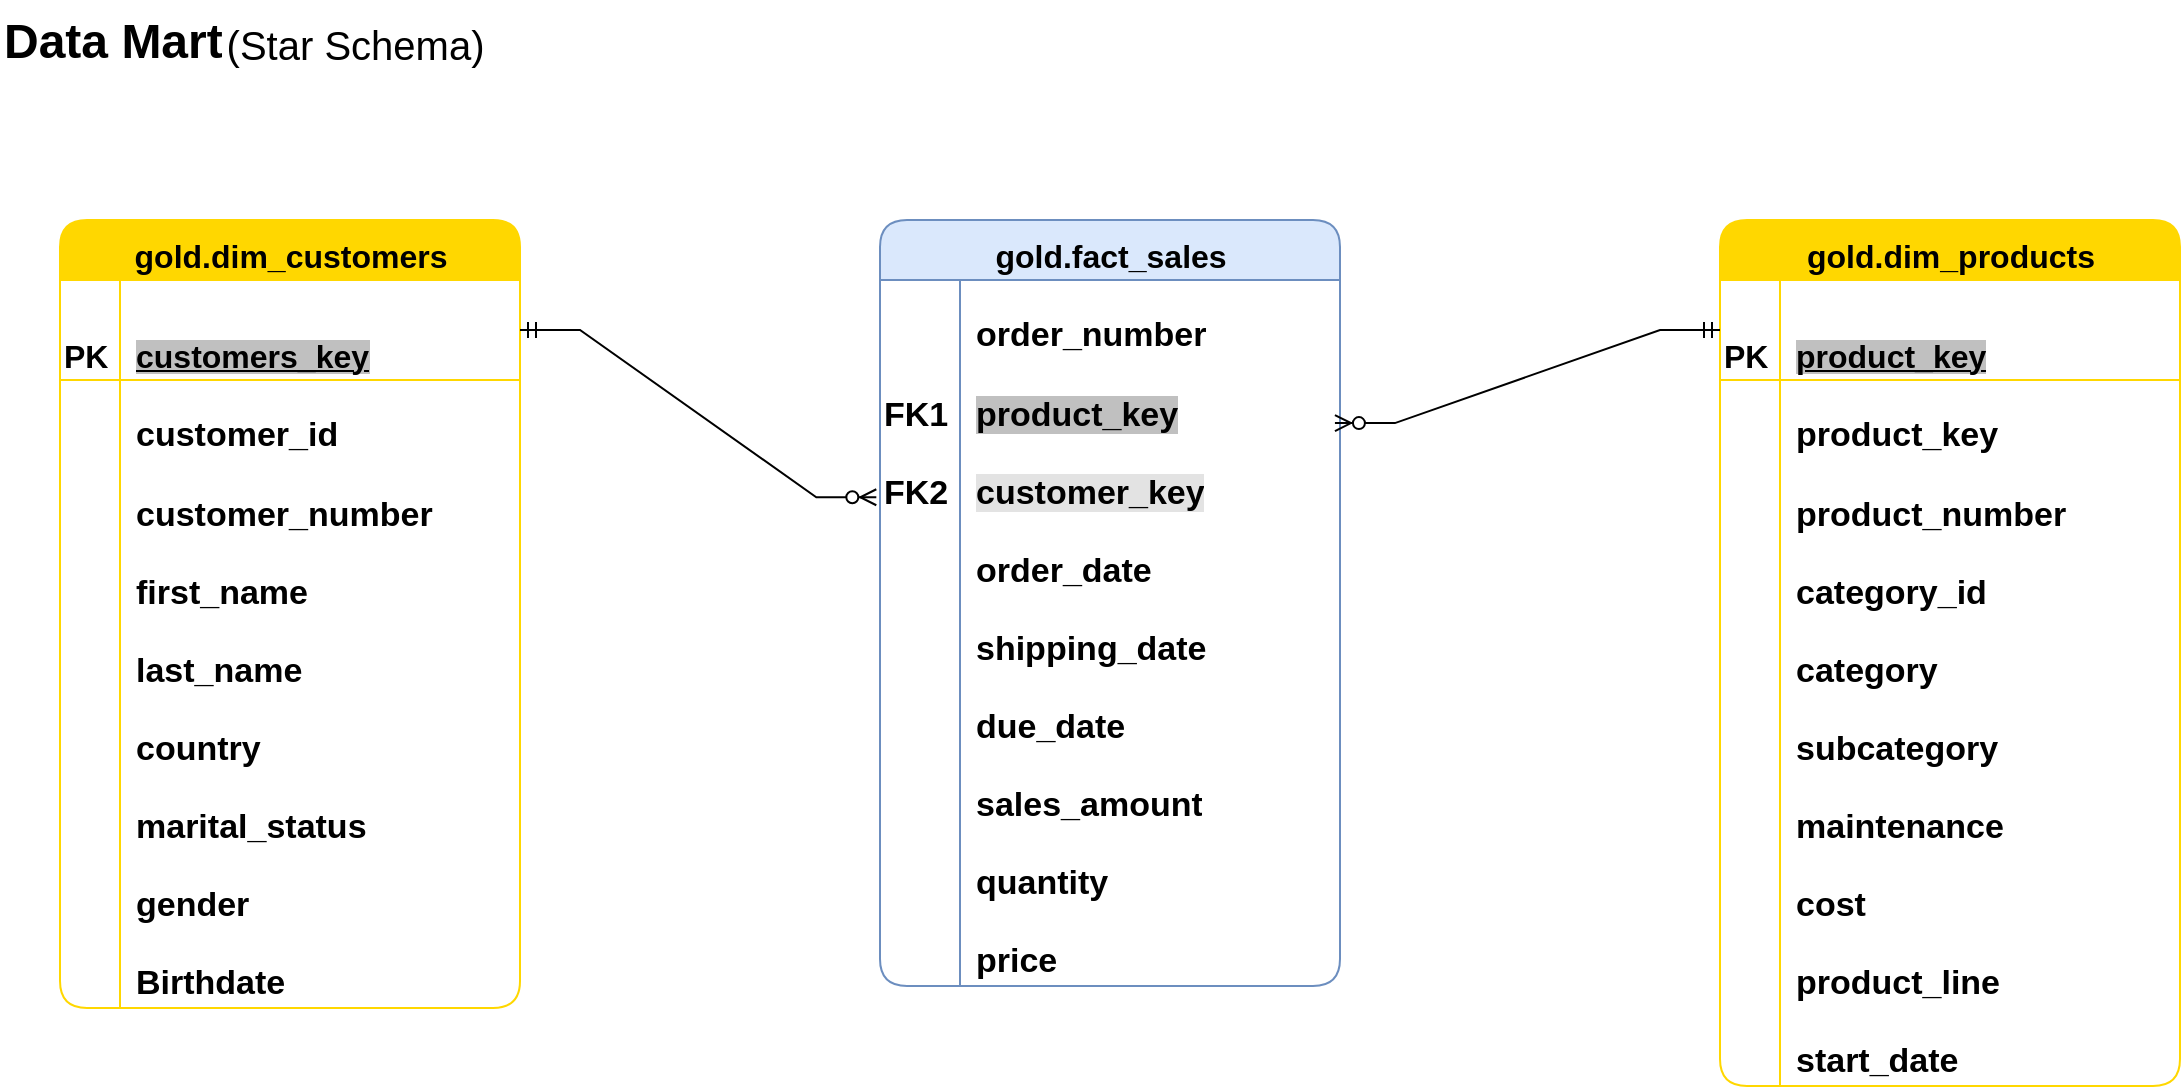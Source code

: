 <mxfile version="28.0.6">
  <diagram name="Page-1" id="YQTs-YEjrXhSoh_PITMP">
    <mxGraphModel dx="1028" dy="595" grid="1" gridSize="10" guides="1" tooltips="1" connect="1" arrows="1" fold="1" page="1" pageScale="1" pageWidth="1169" pageHeight="827" math="0" shadow="0">
      <root>
        <mxCell id="0" />
        <mxCell id="1" parent="0" />
        <mxCell id="7GvM1YG2zj2Vh1NtfJTj-1" value="&lt;h1 style=&quot;margin-top: 0px;&quot;&gt;&lt;span style=&quot;background-color: transparent; color: light-dark(rgb(0, 0, 0), rgb(255, 255, 255));&quot;&gt;Data Mart&lt;/span&gt;&lt;/h1&gt;" style="text;html=1;whiteSpace=wrap;overflow=hidden;rounded=0;" vertex="1" parent="1">
          <mxGeometry x="10" y="10" width="290" height="40" as="geometry" />
        </mxCell>
        <mxCell id="7GvM1YG2zj2Vh1NtfJTj-2" value="&lt;h1 style=&quot;text-align: left; margin-top: 0px;&quot;&gt;&lt;span style=&quot;background-color: transparent; color: light-dark(rgb(0, 0, 0), rgb(255, 255, 255));&quot;&gt;&lt;span style=&quot;font-weight: normal;&quot;&gt;&lt;font style=&quot;font-size: 20px;&quot;&gt;&amp;nbsp;(Star Schema)&lt;/font&gt;&lt;/span&gt;&lt;/span&gt;&lt;/h1&gt;" style="text;html=1;align=center;verticalAlign=middle;whiteSpace=wrap;rounded=0;" vertex="1" parent="1">
          <mxGeometry x="110" y="20" width="150" height="40" as="geometry" />
        </mxCell>
        <mxCell id="7GvM1YG2zj2Vh1NtfJTj-16" value="gold.dim_customers" style="shape=table;startSize=30;container=1;collapsible=1;childLayout=tableLayout;fixedRows=1;rowLines=0;fontStyle=1;align=center;resizeLast=1;html=1;rounded=1;fillColor=#FFD700;strokeColor=#FFD700;labelBackgroundColor=none;fontSize=16;swimlaneLine=1;verticalAlign=bottom;direction=east;flipH=1;flipV=0;" vertex="1" parent="1">
          <mxGeometry x="40" y="120" width="230" height="394" as="geometry" />
        </mxCell>
        <mxCell id="7GvM1YG2zj2Vh1NtfJTj-17" value="" style="shape=tableRow;horizontal=0;startSize=0;swimlaneHead=0;swimlaneBody=0;fillColor=none;collapsible=0;dropTarget=0;points=[[0,0.5],[1,0.5]];portConstraint=eastwest;top=0;left=0;right=0;bottom=1;strokeColor=#FFD700;fontStyle=1;verticalAlign=bottom;align=left;" vertex="1" parent="7GvM1YG2zj2Vh1NtfJTj-16">
          <mxGeometry y="30" width="230" height="50" as="geometry" />
        </mxCell>
        <mxCell id="7GvM1YG2zj2Vh1NtfJTj-18" value="&lt;font style=&quot;font-size: 16px;&quot;&gt;PK&lt;/font&gt;" style="shape=partialRectangle;connectable=0;fillColor=none;top=0;left=0;bottom=0;right=0;fontStyle=1;overflow=hidden;whiteSpace=wrap;html=1;strokeColor=#FFD700;verticalAlign=bottom;align=left;" vertex="1" parent="7GvM1YG2zj2Vh1NtfJTj-17">
          <mxGeometry width="30" height="50" as="geometry">
            <mxRectangle width="30" height="50" as="alternateBounds" />
          </mxGeometry>
        </mxCell>
        <mxCell id="7GvM1YG2zj2Vh1NtfJTj-19" value="&lt;font style=&quot;font-size: 16px; background-color: rgb(192, 192, 192);&quot;&gt;customers_key&lt;/font&gt;" style="shape=partialRectangle;connectable=0;fillColor=none;top=0;left=0;bottom=0;right=0;align=left;spacingLeft=6;fontStyle=5;overflow=hidden;whiteSpace=wrap;html=1;strokeColor=#FFD700;verticalAlign=bottom;" vertex="1" parent="7GvM1YG2zj2Vh1NtfJTj-17">
          <mxGeometry x="30" width="200" height="50" as="geometry">
            <mxRectangle width="200" height="50" as="alternateBounds" />
          </mxGeometry>
        </mxCell>
        <mxCell id="7GvM1YG2zj2Vh1NtfJTj-20" value="" style="shape=tableRow;horizontal=0;startSize=0;swimlaneHead=0;swimlaneBody=0;fillColor=none;collapsible=0;dropTarget=0;points=[[0,0.5],[1,0.5]];portConstraint=eastwest;top=0;left=0;right=0;bottom=0;fontSize=17;strokeColor=#FFD700;fontStyle=1;verticalAlign=bottom;align=left;" vertex="1" parent="7GvM1YG2zj2Vh1NtfJTj-16">
          <mxGeometry y="80" width="230" height="40" as="geometry" />
        </mxCell>
        <mxCell id="7GvM1YG2zj2Vh1NtfJTj-21" value="" style="shape=partialRectangle;connectable=0;fillColor=none;top=0;left=0;bottom=0;right=0;editable=1;overflow=hidden;whiteSpace=wrap;html=1;fontSize=17;strokeColor=#FFD700;fontStyle=1;verticalAlign=bottom;align=left;" vertex="1" parent="7GvM1YG2zj2Vh1NtfJTj-20">
          <mxGeometry width="30" height="40" as="geometry">
            <mxRectangle width="30" height="40" as="alternateBounds" />
          </mxGeometry>
        </mxCell>
        <mxCell id="7GvM1YG2zj2Vh1NtfJTj-22" value="customer_id" style="shape=partialRectangle;connectable=0;fillColor=none;top=0;left=0;bottom=0;right=0;align=left;spacingLeft=6;overflow=hidden;whiteSpace=wrap;html=1;fontSize=17;strokeColor=#FFD700;fontStyle=1;verticalAlign=bottom;" vertex="1" parent="7GvM1YG2zj2Vh1NtfJTj-20">
          <mxGeometry x="30" width="200" height="40" as="geometry">
            <mxRectangle width="200" height="40" as="alternateBounds" />
          </mxGeometry>
        </mxCell>
        <mxCell id="7GvM1YG2zj2Vh1NtfJTj-23" value="" style="shape=tableRow;horizontal=0;startSize=0;swimlaneHead=0;swimlaneBody=0;fillColor=none;collapsible=0;dropTarget=0;points=[[0,0.5],[1,0.5]];portConstraint=eastwest;top=0;left=0;right=0;bottom=0;fontSize=17;strokeColor=#FFD700;fontStyle=1;verticalAlign=bottom;align=left;" vertex="1" parent="7GvM1YG2zj2Vh1NtfJTj-16">
          <mxGeometry y="120" width="230" height="40" as="geometry" />
        </mxCell>
        <mxCell id="7GvM1YG2zj2Vh1NtfJTj-24" value="" style="shape=partialRectangle;connectable=0;fillColor=none;top=0;left=0;bottom=0;right=0;editable=1;overflow=hidden;whiteSpace=wrap;html=1;fontSize=17;strokeColor=#FFD700;fontStyle=1;verticalAlign=bottom;align=left;" vertex="1" parent="7GvM1YG2zj2Vh1NtfJTj-23">
          <mxGeometry width="30" height="40" as="geometry">
            <mxRectangle width="30" height="40" as="alternateBounds" />
          </mxGeometry>
        </mxCell>
        <mxCell id="7GvM1YG2zj2Vh1NtfJTj-25" value="customer_number&lt;span style=&quot;white-space: pre;&quot;&gt;&#x9;&lt;/span&gt;&lt;span style=&quot;white-space: pre;&quot;&gt;&#x9;&lt;/span&gt;" style="shape=partialRectangle;connectable=0;fillColor=none;top=0;left=0;bottom=0;right=0;align=left;spacingLeft=6;overflow=hidden;whiteSpace=wrap;html=1;fontSize=17;strokeColor=#FFD700;fontStyle=1;verticalAlign=bottom;" vertex="1" parent="7GvM1YG2zj2Vh1NtfJTj-23">
          <mxGeometry x="30" width="200" height="40" as="geometry">
            <mxRectangle width="200" height="40" as="alternateBounds" />
          </mxGeometry>
        </mxCell>
        <mxCell id="7GvM1YG2zj2Vh1NtfJTj-26" value="" style="shape=tableRow;horizontal=0;startSize=0;swimlaneHead=0;swimlaneBody=0;fillColor=none;collapsible=0;dropTarget=0;points=[[0,0.5],[1,0.5]];portConstraint=eastwest;top=0;left=0;right=0;bottom=0;fontSize=17;strokeColor=#FFD700;fontStyle=1;verticalAlign=bottom;align=left;" vertex="1" parent="7GvM1YG2zj2Vh1NtfJTj-16">
          <mxGeometry y="160" width="230" height="39" as="geometry" />
        </mxCell>
        <mxCell id="7GvM1YG2zj2Vh1NtfJTj-27" value="" style="shape=partialRectangle;connectable=0;fillColor=none;top=0;left=0;bottom=0;right=0;editable=1;overflow=hidden;whiteSpace=wrap;html=1;fontSize=17;strokeColor=#FFD700;fontStyle=1;verticalAlign=bottom;align=left;" vertex="1" parent="7GvM1YG2zj2Vh1NtfJTj-26">
          <mxGeometry width="30" height="39" as="geometry">
            <mxRectangle width="30" height="39" as="alternateBounds" />
          </mxGeometry>
        </mxCell>
        <mxCell id="7GvM1YG2zj2Vh1NtfJTj-28" value="first_name" style="shape=partialRectangle;connectable=0;fillColor=none;top=0;left=0;bottom=0;right=0;align=left;spacingLeft=6;overflow=hidden;whiteSpace=wrap;html=1;fontSize=17;strokeColor=#FFD700;fontStyle=1;verticalAlign=bottom;" vertex="1" parent="7GvM1YG2zj2Vh1NtfJTj-26">
          <mxGeometry x="30" width="200" height="39" as="geometry">
            <mxRectangle width="200" height="39" as="alternateBounds" />
          </mxGeometry>
        </mxCell>
        <mxCell id="7GvM1YG2zj2Vh1NtfJTj-44" value="" style="shape=tableRow;horizontal=0;startSize=0;swimlaneHead=0;swimlaneBody=0;fillColor=none;collapsible=0;dropTarget=0;points=[[0,0.5],[1,0.5]];portConstraint=eastwest;top=0;left=0;right=0;bottom=0;fontSize=17;strokeColor=#FFD700;fontStyle=1;verticalAlign=bottom;align=left;" vertex="1" parent="7GvM1YG2zj2Vh1NtfJTj-16">
          <mxGeometry y="199" width="230" height="39" as="geometry" />
        </mxCell>
        <mxCell id="7GvM1YG2zj2Vh1NtfJTj-45" value="" style="shape=partialRectangle;connectable=0;fillColor=none;top=0;left=0;bottom=0;right=0;editable=1;overflow=hidden;whiteSpace=wrap;html=1;fontSize=17;strokeColor=#FFD700;fontStyle=1;verticalAlign=bottom;align=left;" vertex="1" parent="7GvM1YG2zj2Vh1NtfJTj-44">
          <mxGeometry width="30" height="39" as="geometry">
            <mxRectangle width="30" height="39" as="alternateBounds" />
          </mxGeometry>
        </mxCell>
        <mxCell id="7GvM1YG2zj2Vh1NtfJTj-46" value="last_name" style="shape=partialRectangle;connectable=0;fillColor=none;top=0;left=0;bottom=0;right=0;align=left;spacingLeft=6;overflow=hidden;whiteSpace=wrap;html=1;fontSize=17;strokeColor=#FFD700;fontStyle=1;verticalAlign=bottom;" vertex="1" parent="7GvM1YG2zj2Vh1NtfJTj-44">
          <mxGeometry x="30" width="200" height="39" as="geometry">
            <mxRectangle width="200" height="39" as="alternateBounds" />
          </mxGeometry>
        </mxCell>
        <mxCell id="7GvM1YG2zj2Vh1NtfJTj-47" value="" style="shape=tableRow;horizontal=0;startSize=0;swimlaneHead=0;swimlaneBody=0;fillColor=none;collapsible=0;dropTarget=0;points=[[0,0.5],[1,0.5]];portConstraint=eastwest;top=0;left=0;right=0;bottom=0;fontSize=17;strokeColor=#FFD700;fontStyle=1;verticalAlign=bottom;align=left;" vertex="1" parent="7GvM1YG2zj2Vh1NtfJTj-16">
          <mxGeometry y="238" width="230" height="39" as="geometry" />
        </mxCell>
        <mxCell id="7GvM1YG2zj2Vh1NtfJTj-48" value="" style="shape=partialRectangle;connectable=0;fillColor=none;top=0;left=0;bottom=0;right=0;editable=1;overflow=hidden;whiteSpace=wrap;html=1;fontSize=17;strokeColor=#FFD700;fontStyle=1;verticalAlign=bottom;align=left;" vertex="1" parent="7GvM1YG2zj2Vh1NtfJTj-47">
          <mxGeometry width="30" height="39" as="geometry">
            <mxRectangle width="30" height="39" as="alternateBounds" />
          </mxGeometry>
        </mxCell>
        <mxCell id="7GvM1YG2zj2Vh1NtfJTj-49" value="country&lt;span style=&quot;white-space: pre;&quot;&gt;&#x9;&lt;/span&gt;&lt;span style=&quot;white-space: pre;&quot;&gt;&#x9;&lt;/span&gt;&lt;span style=&quot;white-space: pre;&quot;&gt;&#x9;&lt;/span&gt;&lt;span style=&quot;white-space: pre;&quot;&gt;&#x9;&lt;/span&gt;&lt;span style=&quot;white-space: pre;&quot;&gt;&#x9;&lt;/span&gt;" style="shape=partialRectangle;connectable=0;fillColor=none;top=0;left=0;bottom=0;right=0;align=left;spacingLeft=6;overflow=hidden;whiteSpace=wrap;html=1;fontSize=17;strokeColor=#FFD700;fontStyle=1;verticalAlign=bottom;" vertex="1" parent="7GvM1YG2zj2Vh1NtfJTj-47">
          <mxGeometry x="30" width="200" height="39" as="geometry">
            <mxRectangle width="200" height="39" as="alternateBounds" />
          </mxGeometry>
        </mxCell>
        <mxCell id="7GvM1YG2zj2Vh1NtfJTj-50" value="" style="shape=tableRow;horizontal=0;startSize=0;swimlaneHead=0;swimlaneBody=0;fillColor=none;collapsible=0;dropTarget=0;points=[[0,0.5],[1,0.5]];portConstraint=eastwest;top=0;left=0;right=0;bottom=0;fontSize=17;strokeColor=#FFD700;fontStyle=1;verticalAlign=bottom;align=left;" vertex="1" parent="7GvM1YG2zj2Vh1NtfJTj-16">
          <mxGeometry y="277" width="230" height="39" as="geometry" />
        </mxCell>
        <mxCell id="7GvM1YG2zj2Vh1NtfJTj-51" value="" style="shape=partialRectangle;connectable=0;fillColor=none;top=0;left=0;bottom=0;right=0;editable=1;overflow=hidden;whiteSpace=wrap;html=1;fontSize=17;strokeColor=#FFD700;fontStyle=1;verticalAlign=bottom;align=left;" vertex="1" parent="7GvM1YG2zj2Vh1NtfJTj-50">
          <mxGeometry width="30" height="39" as="geometry">
            <mxRectangle width="30" height="39" as="alternateBounds" />
          </mxGeometry>
        </mxCell>
        <mxCell id="7GvM1YG2zj2Vh1NtfJTj-52" value="marital_status" style="shape=partialRectangle;connectable=0;fillColor=none;top=0;left=0;bottom=0;right=0;align=left;spacingLeft=6;overflow=hidden;whiteSpace=wrap;html=1;fontSize=17;strokeColor=#FFD700;fontStyle=1;verticalAlign=bottom;" vertex="1" parent="7GvM1YG2zj2Vh1NtfJTj-50">
          <mxGeometry x="30" width="200" height="39" as="geometry">
            <mxRectangle width="200" height="39" as="alternateBounds" />
          </mxGeometry>
        </mxCell>
        <mxCell id="7GvM1YG2zj2Vh1NtfJTj-53" value="" style="shape=tableRow;horizontal=0;startSize=0;swimlaneHead=0;swimlaneBody=0;fillColor=none;collapsible=0;dropTarget=0;points=[[0,0.5],[1,0.5]];portConstraint=eastwest;top=0;left=0;right=0;bottom=0;fontSize=17;strokeColor=#FFD700;fontStyle=1;verticalAlign=bottom;align=left;" vertex="1" parent="7GvM1YG2zj2Vh1NtfJTj-16">
          <mxGeometry y="316" width="230" height="39" as="geometry" />
        </mxCell>
        <mxCell id="7GvM1YG2zj2Vh1NtfJTj-54" value="" style="shape=partialRectangle;connectable=0;fillColor=none;top=0;left=0;bottom=0;right=0;editable=1;overflow=hidden;whiteSpace=wrap;html=1;fontSize=17;strokeColor=#FFD700;fontStyle=1;verticalAlign=bottom;align=left;" vertex="1" parent="7GvM1YG2zj2Vh1NtfJTj-53">
          <mxGeometry width="30" height="39" as="geometry">
            <mxRectangle width="30" height="39" as="alternateBounds" />
          </mxGeometry>
        </mxCell>
        <mxCell id="7GvM1YG2zj2Vh1NtfJTj-55" value="gender" style="shape=partialRectangle;connectable=0;fillColor=none;top=0;left=0;bottom=0;right=0;align=left;spacingLeft=6;overflow=hidden;whiteSpace=wrap;html=1;fontSize=17;strokeColor=#FFD700;fontStyle=1;verticalAlign=bottom;" vertex="1" parent="7GvM1YG2zj2Vh1NtfJTj-53">
          <mxGeometry x="30" width="200" height="39" as="geometry">
            <mxRectangle width="200" height="39" as="alternateBounds" />
          </mxGeometry>
        </mxCell>
        <mxCell id="7GvM1YG2zj2Vh1NtfJTj-56" value="" style="shape=tableRow;horizontal=0;startSize=0;swimlaneHead=0;swimlaneBody=0;fillColor=none;collapsible=0;dropTarget=0;points=[[0,0.5],[1,0.5]];portConstraint=eastwest;top=0;left=0;right=0;bottom=0;fontSize=17;strokeColor=#FFD700;fontStyle=1;verticalAlign=bottom;align=left;" vertex="1" parent="7GvM1YG2zj2Vh1NtfJTj-16">
          <mxGeometry y="355" width="230" height="39" as="geometry" />
        </mxCell>
        <mxCell id="7GvM1YG2zj2Vh1NtfJTj-57" value="" style="shape=partialRectangle;connectable=0;fillColor=none;top=0;left=0;bottom=0;right=0;editable=1;overflow=hidden;whiteSpace=wrap;html=1;fontSize=17;strokeColor=#FFD700;fontStyle=1;verticalAlign=bottom;align=left;" vertex="1" parent="7GvM1YG2zj2Vh1NtfJTj-56">
          <mxGeometry width="30" height="39" as="geometry">
            <mxRectangle width="30" height="39" as="alternateBounds" />
          </mxGeometry>
        </mxCell>
        <mxCell id="7GvM1YG2zj2Vh1NtfJTj-58" value="Birthdate" style="shape=partialRectangle;connectable=0;fillColor=none;top=0;left=0;bottom=0;right=0;align=left;spacingLeft=6;overflow=hidden;whiteSpace=wrap;html=1;fontSize=17;strokeColor=#FFD700;fontStyle=1;verticalAlign=bottom;" vertex="1" parent="7GvM1YG2zj2Vh1NtfJTj-56">
          <mxGeometry x="30" width="200" height="39" as="geometry">
            <mxRectangle width="200" height="39" as="alternateBounds" />
          </mxGeometry>
        </mxCell>
        <mxCell id="7GvM1YG2zj2Vh1NtfJTj-98" value="gold.fact_sales" style="shape=table;startSize=30;container=1;collapsible=1;childLayout=tableLayout;fixedRows=1;rowLines=0;fontStyle=1;align=center;resizeLast=1;html=1;rounded=1;fillColor=#dae8fc;strokeColor=#6c8ebf;labelBackgroundColor=none;fontSize=16;swimlaneLine=1;verticalAlign=bottom;direction=east;flipH=1;flipV=0;" vertex="1" parent="1">
          <mxGeometry x="450" y="120" width="230" height="383" as="geometry" />
        </mxCell>
        <mxCell id="7GvM1YG2zj2Vh1NtfJTj-102" value="" style="shape=tableRow;horizontal=0;startSize=0;swimlaneHead=0;swimlaneBody=0;fillColor=none;collapsible=0;dropTarget=0;points=[[0,0.5],[1,0.5]];portConstraint=eastwest;top=0;left=0;right=0;bottom=0;fontSize=17;strokeColor=#FFD700;fontStyle=1;verticalAlign=bottom;align=left;" vertex="1" parent="7GvM1YG2zj2Vh1NtfJTj-98">
          <mxGeometry y="30" width="230" height="40" as="geometry" />
        </mxCell>
        <mxCell id="7GvM1YG2zj2Vh1NtfJTj-103" value="" style="shape=partialRectangle;connectable=0;fillColor=none;top=0;left=0;bottom=0;right=0;editable=1;overflow=hidden;whiteSpace=wrap;html=1;fontSize=17;strokeColor=#FFD700;fontStyle=1;verticalAlign=bottom;align=left;" vertex="1" parent="7GvM1YG2zj2Vh1NtfJTj-102">
          <mxGeometry width="40" height="40" as="geometry">
            <mxRectangle width="40" height="40" as="alternateBounds" />
          </mxGeometry>
        </mxCell>
        <mxCell id="7GvM1YG2zj2Vh1NtfJTj-104" value="order_number" style="shape=partialRectangle;connectable=0;fillColor=none;top=0;left=0;bottom=0;right=0;align=left;spacingLeft=6;overflow=hidden;whiteSpace=wrap;html=1;fontSize=17;strokeColor=#FFD700;fontStyle=1;verticalAlign=bottom;" vertex="1" parent="7GvM1YG2zj2Vh1NtfJTj-102">
          <mxGeometry x="40" width="190" height="40" as="geometry">
            <mxRectangle width="190" height="40" as="alternateBounds" />
          </mxGeometry>
        </mxCell>
        <mxCell id="7GvM1YG2zj2Vh1NtfJTj-105" value="" style="shape=tableRow;horizontal=0;startSize=0;swimlaneHead=0;swimlaneBody=0;fillColor=none;collapsible=0;dropTarget=0;points=[[0,0.5],[1,0.5]];portConstraint=eastwest;top=0;left=0;right=0;bottom=0;fontSize=17;strokeColor=#FFD700;fontStyle=1;verticalAlign=bottom;align=left;" vertex="1" parent="7GvM1YG2zj2Vh1NtfJTj-98">
          <mxGeometry y="70" width="230" height="40" as="geometry" />
        </mxCell>
        <mxCell id="7GvM1YG2zj2Vh1NtfJTj-106" value="FK1" style="shape=partialRectangle;connectable=0;fillColor=none;top=0;left=0;bottom=0;right=0;editable=1;overflow=hidden;whiteSpace=wrap;html=1;fontSize=17;strokeColor=#FFD700;fontStyle=1;verticalAlign=bottom;align=left;" vertex="1" parent="7GvM1YG2zj2Vh1NtfJTj-105">
          <mxGeometry width="40" height="40" as="geometry">
            <mxRectangle width="40" height="40" as="alternateBounds" />
          </mxGeometry>
        </mxCell>
        <mxCell id="7GvM1YG2zj2Vh1NtfJTj-107" value="&lt;span style=&quot;background-color: rgb(192, 192, 192);&quot;&gt;product_key&lt;/span&gt;" style="shape=partialRectangle;connectable=0;fillColor=none;top=0;left=0;bottom=0;right=0;align=left;spacingLeft=6;overflow=hidden;whiteSpace=wrap;html=1;fontSize=17;strokeColor=#FFD700;fontStyle=1;verticalAlign=bottom;" vertex="1" parent="7GvM1YG2zj2Vh1NtfJTj-105">
          <mxGeometry x="40" width="190" height="40" as="geometry">
            <mxRectangle width="190" height="40" as="alternateBounds" />
          </mxGeometry>
        </mxCell>
        <mxCell id="7GvM1YG2zj2Vh1NtfJTj-108" value="" style="shape=tableRow;horizontal=0;startSize=0;swimlaneHead=0;swimlaneBody=0;fillColor=none;collapsible=0;dropTarget=0;points=[[0,0.5],[1,0.5]];portConstraint=eastwest;top=0;left=0;right=0;bottom=0;fontSize=17;strokeColor=#FFD700;fontStyle=1;verticalAlign=bottom;align=left;" vertex="1" parent="7GvM1YG2zj2Vh1NtfJTj-98">
          <mxGeometry y="110" width="230" height="39" as="geometry" />
        </mxCell>
        <mxCell id="7GvM1YG2zj2Vh1NtfJTj-109" value="FK2" style="shape=partialRectangle;connectable=0;fillColor=none;top=0;left=0;bottom=0;right=0;editable=1;overflow=hidden;whiteSpace=wrap;html=1;fontSize=17;strokeColor=#FFD700;fontStyle=1;verticalAlign=bottom;align=left;" vertex="1" parent="7GvM1YG2zj2Vh1NtfJTj-108">
          <mxGeometry width="40" height="39" as="geometry">
            <mxRectangle width="40" height="39" as="alternateBounds" />
          </mxGeometry>
        </mxCell>
        <mxCell id="7GvM1YG2zj2Vh1NtfJTj-110" value="&lt;span style=&quot;background-color: rgb(227, 227, 227);&quot;&gt;customer_key&lt;/span&gt;" style="shape=partialRectangle;connectable=0;fillColor=none;top=0;left=0;bottom=0;right=0;align=left;spacingLeft=6;overflow=hidden;whiteSpace=wrap;html=1;fontSize=17;strokeColor=#FFD700;fontStyle=1;verticalAlign=bottom;" vertex="1" parent="7GvM1YG2zj2Vh1NtfJTj-108">
          <mxGeometry x="40" width="190" height="39" as="geometry">
            <mxRectangle width="190" height="39" as="alternateBounds" />
          </mxGeometry>
        </mxCell>
        <mxCell id="7GvM1YG2zj2Vh1NtfJTj-111" value="" style="shape=tableRow;horizontal=0;startSize=0;swimlaneHead=0;swimlaneBody=0;fillColor=none;collapsible=0;dropTarget=0;points=[[0,0.5],[1,0.5]];portConstraint=eastwest;top=0;left=0;right=0;bottom=0;fontSize=17;strokeColor=#FFD700;fontStyle=1;verticalAlign=bottom;align=left;" vertex="1" parent="7GvM1YG2zj2Vh1NtfJTj-98">
          <mxGeometry y="149" width="230" height="39" as="geometry" />
        </mxCell>
        <mxCell id="7GvM1YG2zj2Vh1NtfJTj-112" value="" style="shape=partialRectangle;connectable=0;fillColor=none;top=0;left=0;bottom=0;right=0;editable=1;overflow=hidden;whiteSpace=wrap;html=1;fontSize=17;strokeColor=#FFD700;fontStyle=1;verticalAlign=bottom;align=left;" vertex="1" parent="7GvM1YG2zj2Vh1NtfJTj-111">
          <mxGeometry width="40" height="39" as="geometry">
            <mxRectangle width="40" height="39" as="alternateBounds" />
          </mxGeometry>
        </mxCell>
        <mxCell id="7GvM1YG2zj2Vh1NtfJTj-113" value="order_date" style="shape=partialRectangle;connectable=0;fillColor=none;top=0;left=0;bottom=0;right=0;align=left;spacingLeft=6;overflow=hidden;whiteSpace=wrap;html=1;fontSize=17;strokeColor=#FFD700;fontStyle=1;verticalAlign=bottom;" vertex="1" parent="7GvM1YG2zj2Vh1NtfJTj-111">
          <mxGeometry x="40" width="190" height="39" as="geometry">
            <mxRectangle width="190" height="39" as="alternateBounds" />
          </mxGeometry>
        </mxCell>
        <mxCell id="7GvM1YG2zj2Vh1NtfJTj-114" value="" style="shape=tableRow;horizontal=0;startSize=0;swimlaneHead=0;swimlaneBody=0;fillColor=none;collapsible=0;dropTarget=0;points=[[0,0.5],[1,0.5]];portConstraint=eastwest;top=0;left=0;right=0;bottom=0;fontSize=17;strokeColor=#FFD700;fontStyle=1;verticalAlign=bottom;align=left;" vertex="1" parent="7GvM1YG2zj2Vh1NtfJTj-98">
          <mxGeometry y="188" width="230" height="39" as="geometry" />
        </mxCell>
        <mxCell id="7GvM1YG2zj2Vh1NtfJTj-115" value="" style="shape=partialRectangle;connectable=0;fillColor=none;top=0;left=0;bottom=0;right=0;editable=1;overflow=hidden;whiteSpace=wrap;html=1;fontSize=17;strokeColor=#FFD700;fontStyle=1;verticalAlign=bottom;align=left;" vertex="1" parent="7GvM1YG2zj2Vh1NtfJTj-114">
          <mxGeometry width="40" height="39" as="geometry">
            <mxRectangle width="40" height="39" as="alternateBounds" />
          </mxGeometry>
        </mxCell>
        <mxCell id="7GvM1YG2zj2Vh1NtfJTj-116" value="shipping_date" style="shape=partialRectangle;connectable=0;fillColor=none;top=0;left=0;bottom=0;right=0;align=left;spacingLeft=6;overflow=hidden;whiteSpace=wrap;html=1;fontSize=17;strokeColor=#FFD700;fontStyle=1;verticalAlign=bottom;" vertex="1" parent="7GvM1YG2zj2Vh1NtfJTj-114">
          <mxGeometry x="40" width="190" height="39" as="geometry">
            <mxRectangle width="190" height="39" as="alternateBounds" />
          </mxGeometry>
        </mxCell>
        <mxCell id="7GvM1YG2zj2Vh1NtfJTj-117" value="" style="shape=tableRow;horizontal=0;startSize=0;swimlaneHead=0;swimlaneBody=0;fillColor=none;collapsible=0;dropTarget=0;points=[[0,0.5],[1,0.5]];portConstraint=eastwest;top=0;left=0;right=0;bottom=0;fontSize=17;strokeColor=#FFD700;fontStyle=1;verticalAlign=bottom;align=left;" vertex="1" parent="7GvM1YG2zj2Vh1NtfJTj-98">
          <mxGeometry y="227" width="230" height="39" as="geometry" />
        </mxCell>
        <mxCell id="7GvM1YG2zj2Vh1NtfJTj-118" value="" style="shape=partialRectangle;connectable=0;fillColor=none;top=0;left=0;bottom=0;right=0;editable=1;overflow=hidden;whiteSpace=wrap;html=1;fontSize=17;strokeColor=#FFD700;fontStyle=1;verticalAlign=bottom;align=left;" vertex="1" parent="7GvM1YG2zj2Vh1NtfJTj-117">
          <mxGeometry width="40" height="39" as="geometry">
            <mxRectangle width="40" height="39" as="alternateBounds" />
          </mxGeometry>
        </mxCell>
        <mxCell id="7GvM1YG2zj2Vh1NtfJTj-119" value="due_date" style="shape=partialRectangle;connectable=0;fillColor=none;top=0;left=0;bottom=0;right=0;align=left;spacingLeft=6;overflow=hidden;whiteSpace=wrap;html=1;fontSize=17;strokeColor=#FFD700;fontStyle=1;verticalAlign=bottom;" vertex="1" parent="7GvM1YG2zj2Vh1NtfJTj-117">
          <mxGeometry x="40" width="190" height="39" as="geometry">
            <mxRectangle width="190" height="39" as="alternateBounds" />
          </mxGeometry>
        </mxCell>
        <mxCell id="7GvM1YG2zj2Vh1NtfJTj-120" value="" style="shape=tableRow;horizontal=0;startSize=0;swimlaneHead=0;swimlaneBody=0;fillColor=none;collapsible=0;dropTarget=0;points=[[0,0.5],[1,0.5]];portConstraint=eastwest;top=0;left=0;right=0;bottom=0;fontSize=17;strokeColor=#FFD700;fontStyle=1;verticalAlign=bottom;align=left;" vertex="1" parent="7GvM1YG2zj2Vh1NtfJTj-98">
          <mxGeometry y="266" width="230" height="39" as="geometry" />
        </mxCell>
        <mxCell id="7GvM1YG2zj2Vh1NtfJTj-121" value="" style="shape=partialRectangle;connectable=0;fillColor=none;top=0;left=0;bottom=0;right=0;editable=1;overflow=hidden;whiteSpace=wrap;html=1;fontSize=17;strokeColor=#FFD700;fontStyle=1;verticalAlign=bottom;align=left;" vertex="1" parent="7GvM1YG2zj2Vh1NtfJTj-120">
          <mxGeometry width="40" height="39" as="geometry">
            <mxRectangle width="40" height="39" as="alternateBounds" />
          </mxGeometry>
        </mxCell>
        <mxCell id="7GvM1YG2zj2Vh1NtfJTj-122" value="sales_amount" style="shape=partialRectangle;connectable=0;fillColor=none;top=0;left=0;bottom=0;right=0;align=left;spacingLeft=6;overflow=hidden;whiteSpace=wrap;html=1;fontSize=17;strokeColor=#FFD700;fontStyle=1;verticalAlign=bottom;" vertex="1" parent="7GvM1YG2zj2Vh1NtfJTj-120">
          <mxGeometry x="40" width="190" height="39" as="geometry">
            <mxRectangle width="190" height="39" as="alternateBounds" />
          </mxGeometry>
        </mxCell>
        <mxCell id="7GvM1YG2zj2Vh1NtfJTj-123" value="" style="shape=tableRow;horizontal=0;startSize=0;swimlaneHead=0;swimlaneBody=0;fillColor=none;collapsible=0;dropTarget=0;points=[[0,0.5],[1,0.5]];portConstraint=eastwest;top=0;left=0;right=0;bottom=0;fontSize=17;strokeColor=#FFD700;fontStyle=1;verticalAlign=bottom;align=left;" vertex="1" parent="7GvM1YG2zj2Vh1NtfJTj-98">
          <mxGeometry y="305" width="230" height="39" as="geometry" />
        </mxCell>
        <mxCell id="7GvM1YG2zj2Vh1NtfJTj-124" value="" style="shape=partialRectangle;connectable=0;fillColor=none;top=0;left=0;bottom=0;right=0;editable=1;overflow=hidden;whiteSpace=wrap;html=1;fontSize=17;strokeColor=#FFD700;fontStyle=1;verticalAlign=bottom;align=left;" vertex="1" parent="7GvM1YG2zj2Vh1NtfJTj-123">
          <mxGeometry width="40" height="39" as="geometry">
            <mxRectangle width="40" height="39" as="alternateBounds" />
          </mxGeometry>
        </mxCell>
        <mxCell id="7GvM1YG2zj2Vh1NtfJTj-125" value="quantity" style="shape=partialRectangle;connectable=0;fillColor=none;top=0;left=0;bottom=0;right=0;align=left;spacingLeft=6;overflow=hidden;whiteSpace=wrap;html=1;fontSize=17;strokeColor=#FFD700;fontStyle=1;verticalAlign=bottom;" vertex="1" parent="7GvM1YG2zj2Vh1NtfJTj-123">
          <mxGeometry x="40" width="190" height="39" as="geometry">
            <mxRectangle width="190" height="39" as="alternateBounds" />
          </mxGeometry>
        </mxCell>
        <mxCell id="7GvM1YG2zj2Vh1NtfJTj-126" style="shape=tableRow;horizontal=0;startSize=0;swimlaneHead=0;swimlaneBody=0;fillColor=none;collapsible=0;dropTarget=0;points=[[0,0.5],[1,0.5]];portConstraint=eastwest;top=0;left=0;right=0;bottom=0;fontSize=17;strokeColor=#FFD700;fontStyle=1;verticalAlign=bottom;align=left;" vertex="1" parent="7GvM1YG2zj2Vh1NtfJTj-98">
          <mxGeometry y="344" width="230" height="39" as="geometry" />
        </mxCell>
        <mxCell id="7GvM1YG2zj2Vh1NtfJTj-127" style="shape=partialRectangle;connectable=0;fillColor=none;top=0;left=0;bottom=0;right=0;editable=1;overflow=hidden;whiteSpace=wrap;html=1;fontSize=17;strokeColor=#FFD700;fontStyle=1;verticalAlign=bottom;align=left;" vertex="1" parent="7GvM1YG2zj2Vh1NtfJTj-126">
          <mxGeometry width="40" height="39" as="geometry">
            <mxRectangle width="40" height="39" as="alternateBounds" />
          </mxGeometry>
        </mxCell>
        <mxCell id="7GvM1YG2zj2Vh1NtfJTj-128" value="price" style="shape=partialRectangle;connectable=0;fillColor=none;top=0;left=0;bottom=0;right=0;align=left;spacingLeft=6;overflow=hidden;whiteSpace=wrap;html=1;fontSize=17;strokeColor=#FFD700;fontStyle=1;verticalAlign=bottom;" vertex="1" parent="7GvM1YG2zj2Vh1NtfJTj-126">
          <mxGeometry x="40" width="190" height="39" as="geometry">
            <mxRectangle width="190" height="39" as="alternateBounds" />
          </mxGeometry>
        </mxCell>
        <mxCell id="7GvM1YG2zj2Vh1NtfJTj-160" value="gold.dim_products" style="shape=table;startSize=30;container=1;collapsible=1;childLayout=tableLayout;fixedRows=1;rowLines=0;fontStyle=1;align=center;resizeLast=1;html=1;rounded=1;fillColor=#FFD700;strokeColor=#FFD700;labelBackgroundColor=none;fontSize=16;swimlaneLine=1;verticalAlign=bottom;direction=east;flipH=1;flipV=0;" vertex="1" parent="1">
          <mxGeometry x="870" y="120" width="230" height="433" as="geometry" />
        </mxCell>
        <mxCell id="7GvM1YG2zj2Vh1NtfJTj-161" value="" style="shape=tableRow;horizontal=0;startSize=0;swimlaneHead=0;swimlaneBody=0;fillColor=none;collapsible=0;dropTarget=0;points=[[0,0.5],[1,0.5]];portConstraint=eastwest;top=0;left=0;right=0;bottom=1;strokeColor=#FFD700;fontStyle=1;verticalAlign=bottom;align=left;" vertex="1" parent="7GvM1YG2zj2Vh1NtfJTj-160">
          <mxGeometry y="30" width="230" height="50" as="geometry" />
        </mxCell>
        <mxCell id="7GvM1YG2zj2Vh1NtfJTj-162" value="&lt;font style=&quot;font-size: 16px;&quot;&gt;PK&lt;/font&gt;" style="shape=partialRectangle;connectable=0;fillColor=none;top=0;left=0;bottom=0;right=0;fontStyle=1;overflow=hidden;whiteSpace=wrap;html=1;strokeColor=#FFD700;verticalAlign=bottom;align=left;" vertex="1" parent="7GvM1YG2zj2Vh1NtfJTj-161">
          <mxGeometry width="30" height="50" as="geometry">
            <mxRectangle width="30" height="50" as="alternateBounds" />
          </mxGeometry>
        </mxCell>
        <mxCell id="7GvM1YG2zj2Vh1NtfJTj-163" value="&lt;font style=&quot;font-size: 16px; background-color: rgb(192, 192, 192);&quot;&gt;product_key&lt;/font&gt;" style="shape=partialRectangle;connectable=0;fillColor=none;top=0;left=0;bottom=0;right=0;align=left;spacingLeft=6;fontStyle=5;overflow=hidden;whiteSpace=wrap;html=1;strokeColor=#FFD700;verticalAlign=bottom;" vertex="1" parent="7GvM1YG2zj2Vh1NtfJTj-161">
          <mxGeometry x="30" width="200" height="50" as="geometry">
            <mxRectangle width="200" height="50" as="alternateBounds" />
          </mxGeometry>
        </mxCell>
        <mxCell id="7GvM1YG2zj2Vh1NtfJTj-164" value="" style="shape=tableRow;horizontal=0;startSize=0;swimlaneHead=0;swimlaneBody=0;fillColor=none;collapsible=0;dropTarget=0;points=[[0,0.5],[1,0.5]];portConstraint=eastwest;top=0;left=0;right=0;bottom=0;fontSize=17;strokeColor=#FFD700;fontStyle=1;verticalAlign=bottom;align=left;" vertex="1" parent="7GvM1YG2zj2Vh1NtfJTj-160">
          <mxGeometry y="80" width="230" height="40" as="geometry" />
        </mxCell>
        <mxCell id="7GvM1YG2zj2Vh1NtfJTj-165" value="" style="shape=partialRectangle;connectable=0;fillColor=none;top=0;left=0;bottom=0;right=0;editable=1;overflow=hidden;whiteSpace=wrap;html=1;fontSize=17;strokeColor=#FFD700;fontStyle=1;verticalAlign=bottom;align=left;" vertex="1" parent="7GvM1YG2zj2Vh1NtfJTj-164">
          <mxGeometry width="30" height="40" as="geometry">
            <mxRectangle width="30" height="40" as="alternateBounds" />
          </mxGeometry>
        </mxCell>
        <mxCell id="7GvM1YG2zj2Vh1NtfJTj-166" value="product_key" style="shape=partialRectangle;connectable=0;fillColor=none;top=0;left=0;bottom=0;right=0;align=left;spacingLeft=6;overflow=hidden;whiteSpace=wrap;html=1;fontSize=17;strokeColor=#FFD700;fontStyle=1;verticalAlign=bottom;" vertex="1" parent="7GvM1YG2zj2Vh1NtfJTj-164">
          <mxGeometry x="30" width="200" height="40" as="geometry">
            <mxRectangle width="200" height="40" as="alternateBounds" />
          </mxGeometry>
        </mxCell>
        <mxCell id="7GvM1YG2zj2Vh1NtfJTj-167" value="" style="shape=tableRow;horizontal=0;startSize=0;swimlaneHead=0;swimlaneBody=0;fillColor=none;collapsible=0;dropTarget=0;points=[[0,0.5],[1,0.5]];portConstraint=eastwest;top=0;left=0;right=0;bottom=0;fontSize=17;strokeColor=#FFD700;fontStyle=1;verticalAlign=bottom;align=left;" vertex="1" parent="7GvM1YG2zj2Vh1NtfJTj-160">
          <mxGeometry y="120" width="230" height="40" as="geometry" />
        </mxCell>
        <mxCell id="7GvM1YG2zj2Vh1NtfJTj-168" value="" style="shape=partialRectangle;connectable=0;fillColor=none;top=0;left=0;bottom=0;right=0;editable=1;overflow=hidden;whiteSpace=wrap;html=1;fontSize=17;strokeColor=#FFD700;fontStyle=1;verticalAlign=bottom;align=left;" vertex="1" parent="7GvM1YG2zj2Vh1NtfJTj-167">
          <mxGeometry width="30" height="40" as="geometry">
            <mxRectangle width="30" height="40" as="alternateBounds" />
          </mxGeometry>
        </mxCell>
        <mxCell id="7GvM1YG2zj2Vh1NtfJTj-169" value="product_number&lt;span style=&quot;white-space: pre;&quot;&gt;&#x9;&lt;/span&gt;&lt;span style=&quot;white-space: pre;&quot;&gt;&#x9;&lt;/span&gt;" style="shape=partialRectangle;connectable=0;fillColor=none;top=0;left=0;bottom=0;right=0;align=left;spacingLeft=6;overflow=hidden;whiteSpace=wrap;html=1;fontSize=17;strokeColor=#FFD700;fontStyle=1;verticalAlign=bottom;" vertex="1" parent="7GvM1YG2zj2Vh1NtfJTj-167">
          <mxGeometry x="30" width="200" height="40" as="geometry">
            <mxRectangle width="200" height="40" as="alternateBounds" />
          </mxGeometry>
        </mxCell>
        <mxCell id="7GvM1YG2zj2Vh1NtfJTj-170" value="" style="shape=tableRow;horizontal=0;startSize=0;swimlaneHead=0;swimlaneBody=0;fillColor=none;collapsible=0;dropTarget=0;points=[[0,0.5],[1,0.5]];portConstraint=eastwest;top=0;left=0;right=0;bottom=0;fontSize=17;strokeColor=#FFD700;fontStyle=1;verticalAlign=bottom;align=left;" vertex="1" parent="7GvM1YG2zj2Vh1NtfJTj-160">
          <mxGeometry y="160" width="230" height="39" as="geometry" />
        </mxCell>
        <mxCell id="7GvM1YG2zj2Vh1NtfJTj-171" value="" style="shape=partialRectangle;connectable=0;fillColor=none;top=0;left=0;bottom=0;right=0;editable=1;overflow=hidden;whiteSpace=wrap;html=1;fontSize=17;strokeColor=#FFD700;fontStyle=1;verticalAlign=bottom;align=left;" vertex="1" parent="7GvM1YG2zj2Vh1NtfJTj-170">
          <mxGeometry width="30" height="39" as="geometry">
            <mxRectangle width="30" height="39" as="alternateBounds" />
          </mxGeometry>
        </mxCell>
        <mxCell id="7GvM1YG2zj2Vh1NtfJTj-172" value="category_id" style="shape=partialRectangle;connectable=0;fillColor=none;top=0;left=0;bottom=0;right=0;align=left;spacingLeft=6;overflow=hidden;whiteSpace=wrap;html=1;fontSize=17;strokeColor=#FFD700;fontStyle=1;verticalAlign=bottom;" vertex="1" parent="7GvM1YG2zj2Vh1NtfJTj-170">
          <mxGeometry x="30" width="200" height="39" as="geometry">
            <mxRectangle width="200" height="39" as="alternateBounds" />
          </mxGeometry>
        </mxCell>
        <mxCell id="7GvM1YG2zj2Vh1NtfJTj-173" value="" style="shape=tableRow;horizontal=0;startSize=0;swimlaneHead=0;swimlaneBody=0;fillColor=none;collapsible=0;dropTarget=0;points=[[0,0.5],[1,0.5]];portConstraint=eastwest;top=0;left=0;right=0;bottom=0;fontSize=17;strokeColor=#FFD700;fontStyle=1;verticalAlign=bottom;align=left;" vertex="1" parent="7GvM1YG2zj2Vh1NtfJTj-160">
          <mxGeometry y="199" width="230" height="39" as="geometry" />
        </mxCell>
        <mxCell id="7GvM1YG2zj2Vh1NtfJTj-174" value="" style="shape=partialRectangle;connectable=0;fillColor=none;top=0;left=0;bottom=0;right=0;editable=1;overflow=hidden;whiteSpace=wrap;html=1;fontSize=17;strokeColor=#FFD700;fontStyle=1;verticalAlign=bottom;align=left;" vertex="1" parent="7GvM1YG2zj2Vh1NtfJTj-173">
          <mxGeometry width="30" height="39" as="geometry">
            <mxRectangle width="30" height="39" as="alternateBounds" />
          </mxGeometry>
        </mxCell>
        <mxCell id="7GvM1YG2zj2Vh1NtfJTj-175" value="category" style="shape=partialRectangle;connectable=0;fillColor=none;top=0;left=0;bottom=0;right=0;align=left;spacingLeft=6;overflow=hidden;whiteSpace=wrap;html=1;fontSize=17;strokeColor=#FFD700;fontStyle=1;verticalAlign=bottom;" vertex="1" parent="7GvM1YG2zj2Vh1NtfJTj-173">
          <mxGeometry x="30" width="200" height="39" as="geometry">
            <mxRectangle width="200" height="39" as="alternateBounds" />
          </mxGeometry>
        </mxCell>
        <mxCell id="7GvM1YG2zj2Vh1NtfJTj-176" value="" style="shape=tableRow;horizontal=0;startSize=0;swimlaneHead=0;swimlaneBody=0;fillColor=none;collapsible=0;dropTarget=0;points=[[0,0.5],[1,0.5]];portConstraint=eastwest;top=0;left=0;right=0;bottom=0;fontSize=17;strokeColor=#FFD700;fontStyle=1;verticalAlign=bottom;align=left;" vertex="1" parent="7GvM1YG2zj2Vh1NtfJTj-160">
          <mxGeometry y="238" width="230" height="39" as="geometry" />
        </mxCell>
        <mxCell id="7GvM1YG2zj2Vh1NtfJTj-177" value="" style="shape=partialRectangle;connectable=0;fillColor=none;top=0;left=0;bottom=0;right=0;editable=1;overflow=hidden;whiteSpace=wrap;html=1;fontSize=17;strokeColor=#FFD700;fontStyle=1;verticalAlign=bottom;align=left;" vertex="1" parent="7GvM1YG2zj2Vh1NtfJTj-176">
          <mxGeometry width="30" height="39" as="geometry">
            <mxRectangle width="30" height="39" as="alternateBounds" />
          </mxGeometry>
        </mxCell>
        <mxCell id="7GvM1YG2zj2Vh1NtfJTj-178" value="subcategory" style="shape=partialRectangle;connectable=0;fillColor=none;top=0;left=0;bottom=0;right=0;align=left;spacingLeft=6;overflow=hidden;whiteSpace=wrap;html=1;fontSize=17;strokeColor=#FFD700;fontStyle=1;verticalAlign=bottom;" vertex="1" parent="7GvM1YG2zj2Vh1NtfJTj-176">
          <mxGeometry x="30" width="200" height="39" as="geometry">
            <mxRectangle width="200" height="39" as="alternateBounds" />
          </mxGeometry>
        </mxCell>
        <mxCell id="7GvM1YG2zj2Vh1NtfJTj-179" value="" style="shape=tableRow;horizontal=0;startSize=0;swimlaneHead=0;swimlaneBody=0;fillColor=none;collapsible=0;dropTarget=0;points=[[0,0.5],[1,0.5]];portConstraint=eastwest;top=0;left=0;right=0;bottom=0;fontSize=17;strokeColor=#FFD700;fontStyle=1;verticalAlign=bottom;align=left;" vertex="1" parent="7GvM1YG2zj2Vh1NtfJTj-160">
          <mxGeometry y="277" width="230" height="39" as="geometry" />
        </mxCell>
        <mxCell id="7GvM1YG2zj2Vh1NtfJTj-180" value="" style="shape=partialRectangle;connectable=0;fillColor=none;top=0;left=0;bottom=0;right=0;editable=1;overflow=hidden;whiteSpace=wrap;html=1;fontSize=17;strokeColor=#FFD700;fontStyle=1;verticalAlign=bottom;align=left;" vertex="1" parent="7GvM1YG2zj2Vh1NtfJTj-179">
          <mxGeometry width="30" height="39" as="geometry">
            <mxRectangle width="30" height="39" as="alternateBounds" />
          </mxGeometry>
        </mxCell>
        <mxCell id="7GvM1YG2zj2Vh1NtfJTj-181" value="maintenance" style="shape=partialRectangle;connectable=0;fillColor=none;top=0;left=0;bottom=0;right=0;align=left;spacingLeft=6;overflow=hidden;whiteSpace=wrap;html=1;fontSize=17;strokeColor=#FFD700;fontStyle=1;verticalAlign=bottom;" vertex="1" parent="7GvM1YG2zj2Vh1NtfJTj-179">
          <mxGeometry x="30" width="200" height="39" as="geometry">
            <mxRectangle width="200" height="39" as="alternateBounds" />
          </mxGeometry>
        </mxCell>
        <mxCell id="7GvM1YG2zj2Vh1NtfJTj-182" value="" style="shape=tableRow;horizontal=0;startSize=0;swimlaneHead=0;swimlaneBody=0;fillColor=none;collapsible=0;dropTarget=0;points=[[0,0.5],[1,0.5]];portConstraint=eastwest;top=0;left=0;right=0;bottom=0;fontSize=17;strokeColor=#FFD700;fontStyle=1;verticalAlign=bottom;align=left;" vertex="1" parent="7GvM1YG2zj2Vh1NtfJTj-160">
          <mxGeometry y="316" width="230" height="39" as="geometry" />
        </mxCell>
        <mxCell id="7GvM1YG2zj2Vh1NtfJTj-183" value="" style="shape=partialRectangle;connectable=0;fillColor=none;top=0;left=0;bottom=0;right=0;editable=1;overflow=hidden;whiteSpace=wrap;html=1;fontSize=17;strokeColor=#FFD700;fontStyle=1;verticalAlign=bottom;align=left;" vertex="1" parent="7GvM1YG2zj2Vh1NtfJTj-182">
          <mxGeometry width="30" height="39" as="geometry">
            <mxRectangle width="30" height="39" as="alternateBounds" />
          </mxGeometry>
        </mxCell>
        <mxCell id="7GvM1YG2zj2Vh1NtfJTj-184" value="cost" style="shape=partialRectangle;connectable=0;fillColor=none;top=0;left=0;bottom=0;right=0;align=left;spacingLeft=6;overflow=hidden;whiteSpace=wrap;html=1;fontSize=17;strokeColor=#FFD700;fontStyle=1;verticalAlign=bottom;" vertex="1" parent="7GvM1YG2zj2Vh1NtfJTj-182">
          <mxGeometry x="30" width="200" height="39" as="geometry">
            <mxRectangle width="200" height="39" as="alternateBounds" />
          </mxGeometry>
        </mxCell>
        <mxCell id="7GvM1YG2zj2Vh1NtfJTj-185" value="" style="shape=tableRow;horizontal=0;startSize=0;swimlaneHead=0;swimlaneBody=0;fillColor=none;collapsible=0;dropTarget=0;points=[[0,0.5],[1,0.5]];portConstraint=eastwest;top=0;left=0;right=0;bottom=0;fontSize=17;strokeColor=#FFD700;fontStyle=1;verticalAlign=bottom;align=left;" vertex="1" parent="7GvM1YG2zj2Vh1NtfJTj-160">
          <mxGeometry y="355" width="230" height="39" as="geometry" />
        </mxCell>
        <mxCell id="7GvM1YG2zj2Vh1NtfJTj-186" value="" style="shape=partialRectangle;connectable=0;fillColor=none;top=0;left=0;bottom=0;right=0;editable=1;overflow=hidden;whiteSpace=wrap;html=1;fontSize=17;strokeColor=#FFD700;fontStyle=1;verticalAlign=bottom;align=left;" vertex="1" parent="7GvM1YG2zj2Vh1NtfJTj-185">
          <mxGeometry width="30" height="39" as="geometry">
            <mxRectangle width="30" height="39" as="alternateBounds" />
          </mxGeometry>
        </mxCell>
        <mxCell id="7GvM1YG2zj2Vh1NtfJTj-187" value="product_line" style="shape=partialRectangle;connectable=0;fillColor=none;top=0;left=0;bottom=0;right=0;align=left;spacingLeft=6;overflow=hidden;whiteSpace=wrap;html=1;fontSize=17;strokeColor=#FFD700;fontStyle=1;verticalAlign=bottom;" vertex="1" parent="7GvM1YG2zj2Vh1NtfJTj-185">
          <mxGeometry x="30" width="200" height="39" as="geometry">
            <mxRectangle width="200" height="39" as="alternateBounds" />
          </mxGeometry>
        </mxCell>
        <mxCell id="7GvM1YG2zj2Vh1NtfJTj-188" style="shape=tableRow;horizontal=0;startSize=0;swimlaneHead=0;swimlaneBody=0;fillColor=none;collapsible=0;dropTarget=0;points=[[0,0.5],[1,0.5]];portConstraint=eastwest;top=0;left=0;right=0;bottom=0;fontSize=17;strokeColor=#FFD700;fontStyle=1;verticalAlign=bottom;align=left;" vertex="1" parent="7GvM1YG2zj2Vh1NtfJTj-160">
          <mxGeometry y="394" width="230" height="39" as="geometry" />
        </mxCell>
        <mxCell id="7GvM1YG2zj2Vh1NtfJTj-189" style="shape=partialRectangle;connectable=0;fillColor=none;top=0;left=0;bottom=0;right=0;editable=1;overflow=hidden;whiteSpace=wrap;html=1;fontSize=17;strokeColor=#FFD700;fontStyle=1;verticalAlign=bottom;align=left;" vertex="1" parent="7GvM1YG2zj2Vh1NtfJTj-188">
          <mxGeometry width="30" height="39" as="geometry">
            <mxRectangle width="30" height="39" as="alternateBounds" />
          </mxGeometry>
        </mxCell>
        <mxCell id="7GvM1YG2zj2Vh1NtfJTj-190" value="start_date" style="shape=partialRectangle;connectable=0;fillColor=none;top=0;left=0;bottom=0;right=0;align=left;spacingLeft=6;overflow=hidden;whiteSpace=wrap;html=1;fontSize=17;strokeColor=#FFD700;fontStyle=1;verticalAlign=bottom;" vertex="1" parent="7GvM1YG2zj2Vh1NtfJTj-188">
          <mxGeometry x="30" width="200" height="39" as="geometry">
            <mxRectangle width="200" height="39" as="alternateBounds" />
          </mxGeometry>
        </mxCell>
        <mxCell id="7GvM1YG2zj2Vh1NtfJTj-191" value="" style="edgeStyle=entityRelationEdgeStyle;fontSize=12;html=1;endArrow=ERzeroToMany;startArrow=ERmandOne;rounded=0;exitX=1;exitY=0.5;exitDx=0;exitDy=0;entryX=-0.008;entryY=0.734;entryDx=0;entryDy=0;entryPerimeter=0;" edge="1" parent="1" source="7GvM1YG2zj2Vh1NtfJTj-17" target="7GvM1YG2zj2Vh1NtfJTj-108">
          <mxGeometry width="100" height="100" relative="1" as="geometry">
            <mxPoint x="340" y="340" as="sourcePoint" />
            <mxPoint x="440" y="240" as="targetPoint" />
          </mxGeometry>
        </mxCell>
        <mxCell id="7GvM1YG2zj2Vh1NtfJTj-192" value="" style="edgeStyle=entityRelationEdgeStyle;fontSize=12;html=1;endArrow=ERzeroToMany;startArrow=ERmandOne;rounded=0;exitX=0;exitY=0.5;exitDx=0;exitDy=0;entryX=0.989;entryY=0.789;entryDx=0;entryDy=0;entryPerimeter=0;" edge="1" parent="1" source="7GvM1YG2zj2Vh1NtfJTj-161" target="7GvM1YG2zj2Vh1NtfJTj-105">
          <mxGeometry width="100" height="100" relative="1" as="geometry">
            <mxPoint x="720" y="331.5" as="sourcePoint" />
            <mxPoint x="828" y="250" as="targetPoint" />
          </mxGeometry>
        </mxCell>
      </root>
    </mxGraphModel>
  </diagram>
</mxfile>
